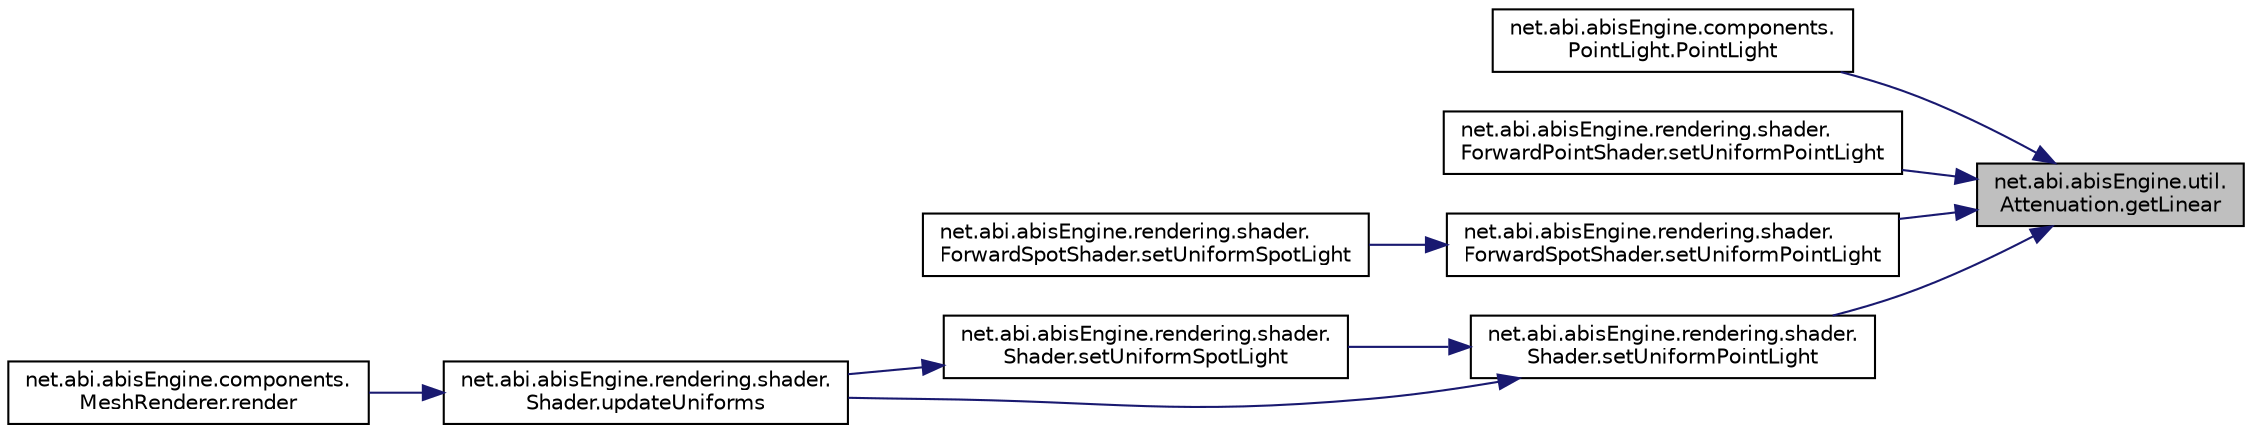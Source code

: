 digraph "net.abi.abisEngine.util.Attenuation.getLinear"
{
 // LATEX_PDF_SIZE
  edge [fontname="Helvetica",fontsize="10",labelfontname="Helvetica",labelfontsize="10"];
  node [fontname="Helvetica",fontsize="10",shape=record];
  rankdir="RL";
  Node1 [label="net.abi.abisEngine.util.\lAttenuation.getLinear",height=0.2,width=0.4,color="black", fillcolor="grey75", style="filled", fontcolor="black",tooltip=" "];
  Node1 -> Node2 [dir="back",color="midnightblue",fontsize="10",style="solid",fontname="Helvetica"];
  Node2 [label="net.abi.abisEngine.components.\lPointLight.PointLight",height=0.2,width=0.4,color="black", fillcolor="white", style="filled",URL="$d9/dbe/classnet_1_1abi_1_1abis_engine_1_1components_1_1_point_light.html#aa3b788089945d70966b756e5f11ff297",tooltip=" "];
  Node1 -> Node3 [dir="back",color="midnightblue",fontsize="10",style="solid",fontname="Helvetica"];
  Node3 [label="net.abi.abisEngine.rendering.shader.\lForwardPointShader.setUniformPointLight",height=0.2,width=0.4,color="black", fillcolor="white", style="filled",URL="$da/dc8/classnet_1_1abi_1_1abis_engine_1_1rendering_1_1shader_1_1_forward_point_shader.html#a50ac0d245349c900c8b813364e79892d",tooltip=" "];
  Node1 -> Node4 [dir="back",color="midnightblue",fontsize="10",style="solid",fontname="Helvetica"];
  Node4 [label="net.abi.abisEngine.rendering.shader.\lForwardSpotShader.setUniformPointLight",height=0.2,width=0.4,color="black", fillcolor="white", style="filled",URL="$db/d9d/classnet_1_1abi_1_1abis_engine_1_1rendering_1_1shader_1_1_forward_spot_shader.html#ae50c1f3316f0bae32eb4554d69f71c54",tooltip=" "];
  Node4 -> Node5 [dir="back",color="midnightblue",fontsize="10",style="solid",fontname="Helvetica"];
  Node5 [label="net.abi.abisEngine.rendering.shader.\lForwardSpotShader.setUniformSpotLight",height=0.2,width=0.4,color="black", fillcolor="white", style="filled",URL="$db/d9d/classnet_1_1abi_1_1abis_engine_1_1rendering_1_1shader_1_1_forward_spot_shader.html#acda942d6905adf2389ed8d9c69808b51",tooltip=" "];
  Node1 -> Node6 [dir="back",color="midnightblue",fontsize="10",style="solid",fontname="Helvetica"];
  Node6 [label="net.abi.abisEngine.rendering.shader.\lShader.setUniformPointLight",height=0.2,width=0.4,color="black", fillcolor="white", style="filled",URL="$da/dff/classnet_1_1abi_1_1abis_engine_1_1rendering_1_1shader_1_1_shader.html#a3134962936e23147c0bd63d7aa72782a",tooltip=" "];
  Node6 -> Node7 [dir="back",color="midnightblue",fontsize="10",style="solid",fontname="Helvetica"];
  Node7 [label="net.abi.abisEngine.rendering.shader.\lShader.setUniformSpotLight",height=0.2,width=0.4,color="black", fillcolor="white", style="filled",URL="$da/dff/classnet_1_1abi_1_1abis_engine_1_1rendering_1_1shader_1_1_shader.html#ab6408cf87e0167a0514b345a662d36d7",tooltip=" "];
  Node7 -> Node8 [dir="back",color="midnightblue",fontsize="10",style="solid",fontname="Helvetica"];
  Node8 [label="net.abi.abisEngine.rendering.shader.\lShader.updateUniforms",height=0.2,width=0.4,color="black", fillcolor="white", style="filled",URL="$da/dff/classnet_1_1abi_1_1abis_engine_1_1rendering_1_1shader_1_1_shader.html#ade2b2902ad22fbd3eaa6b0eafc37abe4",tooltip=" "];
  Node8 -> Node9 [dir="back",color="midnightblue",fontsize="10",style="solid",fontname="Helvetica"];
  Node9 [label="net.abi.abisEngine.components.\lMeshRenderer.render",height=0.2,width=0.4,color="black", fillcolor="white", style="filled",URL="$d2/d90/classnet_1_1abi_1_1abis_engine_1_1components_1_1_mesh_renderer.html#a38db9165168cd63ea08114a5d199d378",tooltip=" "];
  Node6 -> Node8 [dir="back",color="midnightblue",fontsize="10",style="solid",fontname="Helvetica"];
}
